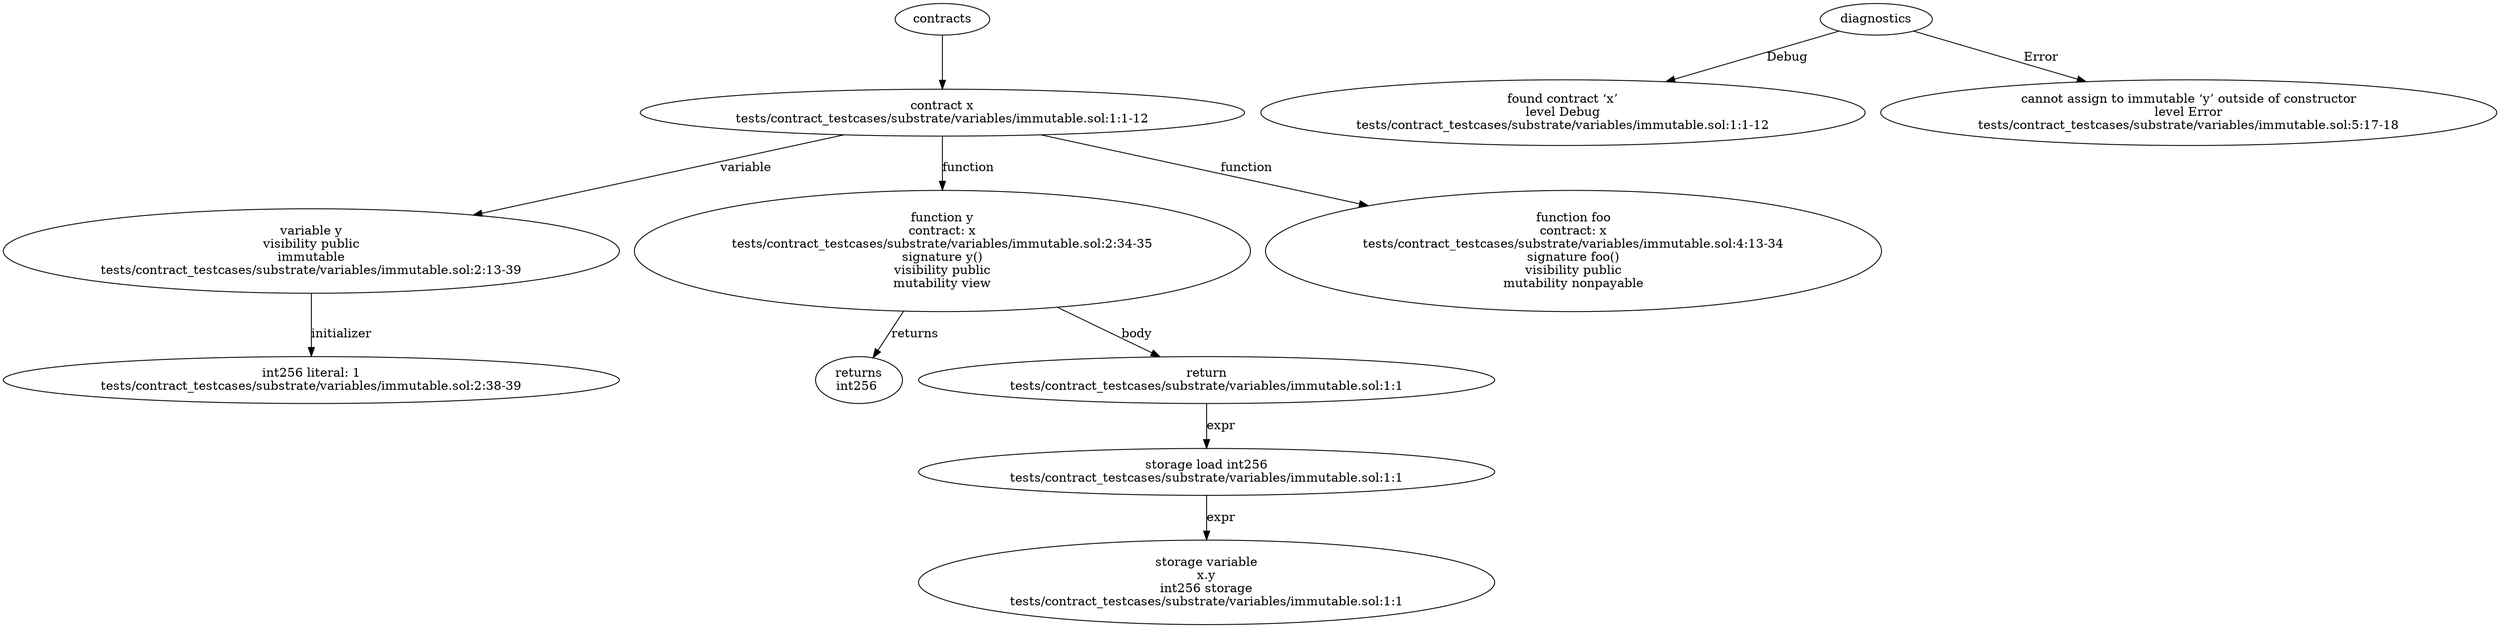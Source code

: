 strict digraph "tests/contract_testcases/substrate/variables/immutable.sol" {
	contract [label="contract x\ntests/contract_testcases/substrate/variables/immutable.sol:1:1-12"]
	var [label="variable y\nvisibility public\nimmutable\ntests/contract_testcases/substrate/variables/immutable.sol:2:13-39"]
	number_literal [label="int256 literal: 1\ntests/contract_testcases/substrate/variables/immutable.sol:2:38-39"]
	y [label="function y\ncontract: x\ntests/contract_testcases/substrate/variables/immutable.sol:2:34-35\nsignature y()\nvisibility public\nmutability view"]
	returns [label="returns\nint256 "]
	return [label="return\ntests/contract_testcases/substrate/variables/immutable.sol:1:1"]
	storage_load [label="storage load int256\ntests/contract_testcases/substrate/variables/immutable.sol:1:1"]
	storage_var [label="storage variable\nx.y\nint256 storage\ntests/contract_testcases/substrate/variables/immutable.sol:1:1"]
	foo [label="function foo\ncontract: x\ntests/contract_testcases/substrate/variables/immutable.sol:4:13-34\nsignature foo()\nvisibility public\nmutability nonpayable"]
	diagnostic [label="found contract ‘x’\nlevel Debug\ntests/contract_testcases/substrate/variables/immutable.sol:1:1-12"]
	diagnostic_12 [label="cannot assign to immutable ‘y’ outside of constructor\nlevel Error\ntests/contract_testcases/substrate/variables/immutable.sol:5:17-18"]
	contracts -> contract
	contract -> var [label="variable"]
	var -> number_literal [label="initializer"]
	contract -> y [label="function"]
	y -> returns [label="returns"]
	y -> return [label="body"]
	return -> storage_load [label="expr"]
	storage_load -> storage_var [label="expr"]
	contract -> foo [label="function"]
	diagnostics -> diagnostic [label="Debug"]
	diagnostics -> diagnostic_12 [label="Error"]
}
